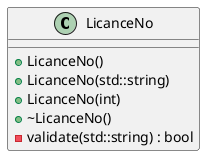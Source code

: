 @startuml





/' Objects '/

class LicanceNo {
	+LicanceNo()
	+LicanceNo(std::string)
	+LicanceNo(int)
	+~LicanceNo()
	-validate(std::string) : bool
}





/' Inheritance relationships '/




/' Aggregation relationships '/





/' Nested objects '/



@enduml
